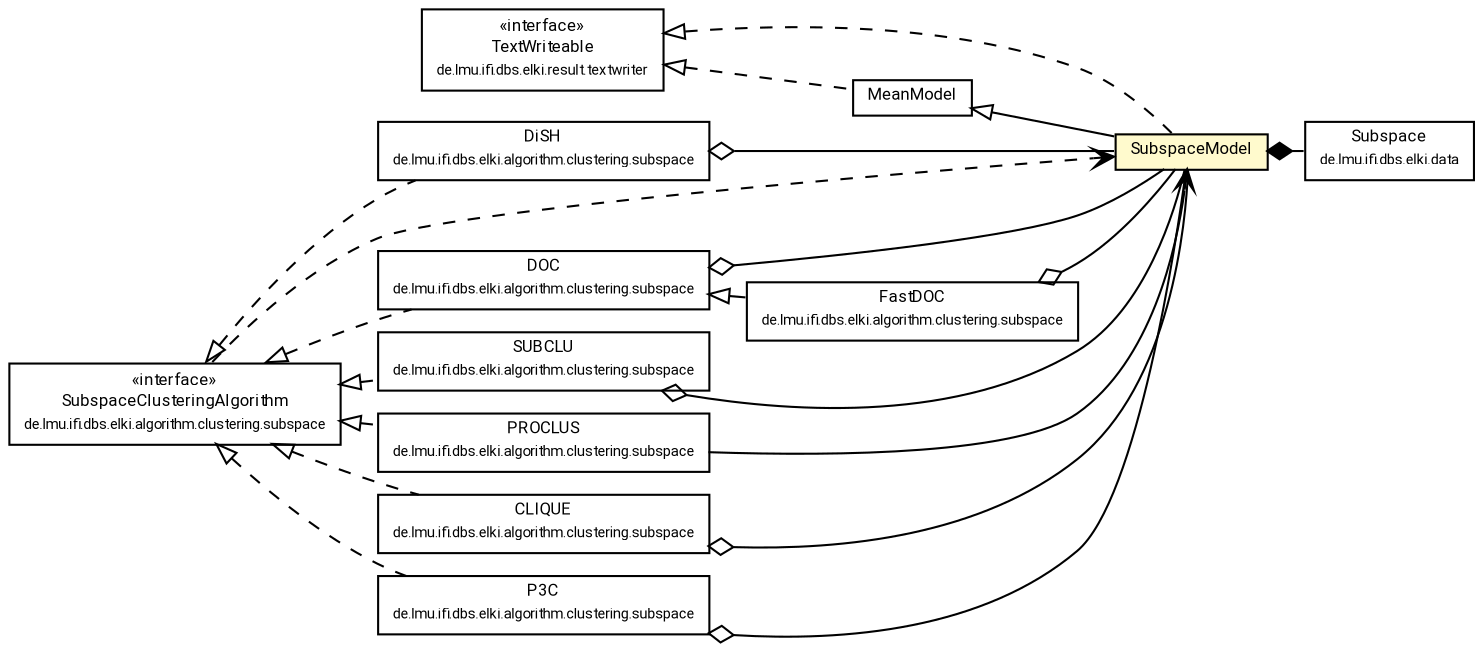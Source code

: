 #!/usr/local/bin/dot
#
# Class diagram 
# Generated by UMLGraph version R5_7_2-60-g0e99a6 (http://www.spinellis.gr/umlgraph/)
#

digraph G {
	graph [fontnames="svg"]
	edge [fontname="Roboto",fontsize=7,labelfontname="Roboto",labelfontsize=7,color="black"];
	node [fontname="Roboto",fontcolor="black",fontsize=8,shape=plaintext,margin=0,width=0,height=0];
	nodesep=0.15;
	ranksep=0.25;
	rankdir=LR;
	// de.lmu.ifi.dbs.elki.algorithm.clustering.subspace.DiSH<V extends de.lmu.ifi.dbs.elki.data.NumberVector>
	c10122094 [label=<<table title="de.lmu.ifi.dbs.elki.algorithm.clustering.subspace.DiSH" border="0" cellborder="1" cellspacing="0" cellpadding="2" href="../../algorithm/clustering/subspace/DiSH.html" target="_parent">
		<tr><td><table border="0" cellspacing="0" cellpadding="1">
		<tr><td align="center" balign="center"> <font face="Roboto">DiSH</font> </td></tr>
		<tr><td align="center" balign="center"> <font face="Roboto" point-size="7.0">de.lmu.ifi.dbs.elki.algorithm.clustering.subspace</font> </td></tr>
		</table></td></tr>
		</table>>, URL="../../algorithm/clustering/subspace/DiSH.html"];
	// de.lmu.ifi.dbs.elki.data.Subspace
	c10122494 [label=<<table title="de.lmu.ifi.dbs.elki.data.Subspace" border="0" cellborder="1" cellspacing="0" cellpadding="2" href="../Subspace.html" target="_parent">
		<tr><td><table border="0" cellspacing="0" cellpadding="1">
		<tr><td align="center" balign="center"> <font face="Roboto">Subspace</font> </td></tr>
		<tr><td align="center" balign="center"> <font face="Roboto" point-size="7.0">de.lmu.ifi.dbs.elki.data</font> </td></tr>
		</table></td></tr>
		</table>>, URL="../Subspace.html"];
	// de.lmu.ifi.dbs.elki.data.model.SubspaceModel
	c10122500 [label=<<table title="de.lmu.ifi.dbs.elki.data.model.SubspaceModel" border="0" cellborder="1" cellspacing="0" cellpadding="2" bgcolor="lemonChiffon" href="SubspaceModel.html" target="_parent">
		<tr><td><table border="0" cellspacing="0" cellpadding="1">
		<tr><td align="center" balign="center"> <font face="Roboto">SubspaceModel</font> </td></tr>
		</table></td></tr>
		</table>>, URL="SubspaceModel.html"];
	// de.lmu.ifi.dbs.elki.data.model.MeanModel
	c10122515 [label=<<table title="de.lmu.ifi.dbs.elki.data.model.MeanModel" border="0" cellborder="1" cellspacing="0" cellpadding="2" href="MeanModel.html" target="_parent">
		<tr><td><table border="0" cellspacing="0" cellpadding="1">
		<tr><td align="center" balign="center"> <font face="Roboto">MeanModel</font> </td></tr>
		</table></td></tr>
		</table>>, URL="MeanModel.html"];
	// de.lmu.ifi.dbs.elki.algorithm.clustering.subspace.DOC<V extends de.lmu.ifi.dbs.elki.data.NumberVector>
	c10122826 [label=<<table title="de.lmu.ifi.dbs.elki.algorithm.clustering.subspace.DOC" border="0" cellborder="1" cellspacing="0" cellpadding="2" href="../../algorithm/clustering/subspace/DOC.html" target="_parent">
		<tr><td><table border="0" cellspacing="0" cellpadding="1">
		<tr><td align="center" balign="center"> <font face="Roboto">DOC</font> </td></tr>
		<tr><td align="center" balign="center"> <font face="Roboto" point-size="7.0">de.lmu.ifi.dbs.elki.algorithm.clustering.subspace</font> </td></tr>
		</table></td></tr>
		</table>>, URL="../../algorithm/clustering/subspace/DOC.html"];
	// de.lmu.ifi.dbs.elki.algorithm.clustering.subspace.FastDOC<V extends de.lmu.ifi.dbs.elki.data.NumberVector>
	c10122828 [label=<<table title="de.lmu.ifi.dbs.elki.algorithm.clustering.subspace.FastDOC" border="0" cellborder="1" cellspacing="0" cellpadding="2" href="../../algorithm/clustering/subspace/FastDOC.html" target="_parent">
		<tr><td><table border="0" cellspacing="0" cellpadding="1">
		<tr><td align="center" balign="center"> <font face="Roboto">FastDOC</font> </td></tr>
		<tr><td align="center" balign="center"> <font face="Roboto" point-size="7.0">de.lmu.ifi.dbs.elki.algorithm.clustering.subspace</font> </td></tr>
		</table></td></tr>
		</table>>, URL="../../algorithm/clustering/subspace/FastDOC.html"];
	// de.lmu.ifi.dbs.elki.algorithm.clustering.subspace.SUBCLU<V extends de.lmu.ifi.dbs.elki.data.NumberVector>
	c10122830 [label=<<table title="de.lmu.ifi.dbs.elki.algorithm.clustering.subspace.SUBCLU" border="0" cellborder="1" cellspacing="0" cellpadding="2" href="../../algorithm/clustering/subspace/SUBCLU.html" target="_parent">
		<tr><td><table border="0" cellspacing="0" cellpadding="1">
		<tr><td align="center" balign="center"> <font face="Roboto">SUBCLU</font> </td></tr>
		<tr><td align="center" balign="center"> <font face="Roboto" point-size="7.0">de.lmu.ifi.dbs.elki.algorithm.clustering.subspace</font> </td></tr>
		</table></td></tr>
		</table>>, URL="../../algorithm/clustering/subspace/SUBCLU.html"];
	// de.lmu.ifi.dbs.elki.algorithm.clustering.subspace.SubspaceClusteringAlgorithm<M extends de.lmu.ifi.dbs.elki.data.model.SubspaceModel>
	c10122834 [label=<<table title="de.lmu.ifi.dbs.elki.algorithm.clustering.subspace.SubspaceClusteringAlgorithm" border="0" cellborder="1" cellspacing="0" cellpadding="2" href="../../algorithm/clustering/subspace/SubspaceClusteringAlgorithm.html" target="_parent">
		<tr><td><table border="0" cellspacing="0" cellpadding="1">
		<tr><td align="center" balign="center"> &#171;interface&#187; </td></tr>
		<tr><td align="center" balign="center"> <font face="Roboto">SubspaceClusteringAlgorithm</font> </td></tr>
		<tr><td align="center" balign="center"> <font face="Roboto" point-size="7.0">de.lmu.ifi.dbs.elki.algorithm.clustering.subspace</font> </td></tr>
		</table></td></tr>
		</table>>, URL="../../algorithm/clustering/subspace/SubspaceClusteringAlgorithm.html"];
	// de.lmu.ifi.dbs.elki.algorithm.clustering.subspace.PROCLUS<V extends de.lmu.ifi.dbs.elki.data.NumberVector>
	c10122839 [label=<<table title="de.lmu.ifi.dbs.elki.algorithm.clustering.subspace.PROCLUS" border="0" cellborder="1" cellspacing="0" cellpadding="2" href="../../algorithm/clustering/subspace/PROCLUS.html" target="_parent">
		<tr><td><table border="0" cellspacing="0" cellpadding="1">
		<tr><td align="center" balign="center"> <font face="Roboto">PROCLUS</font> </td></tr>
		<tr><td align="center" balign="center"> <font face="Roboto" point-size="7.0">de.lmu.ifi.dbs.elki.algorithm.clustering.subspace</font> </td></tr>
		</table></td></tr>
		</table>>, URL="../../algorithm/clustering/subspace/PROCLUS.html"];
	// de.lmu.ifi.dbs.elki.algorithm.clustering.subspace.CLIQUE
	c10122846 [label=<<table title="de.lmu.ifi.dbs.elki.algorithm.clustering.subspace.CLIQUE" border="0" cellborder="1" cellspacing="0" cellpadding="2" href="../../algorithm/clustering/subspace/CLIQUE.html" target="_parent">
		<tr><td><table border="0" cellspacing="0" cellpadding="1">
		<tr><td align="center" balign="center"> <font face="Roboto">CLIQUE</font> </td></tr>
		<tr><td align="center" balign="center"> <font face="Roboto" point-size="7.0">de.lmu.ifi.dbs.elki.algorithm.clustering.subspace</font> </td></tr>
		</table></td></tr>
		</table>>, URL="../../algorithm/clustering/subspace/CLIQUE.html"];
	// de.lmu.ifi.dbs.elki.algorithm.clustering.subspace.P3C<V extends de.lmu.ifi.dbs.elki.data.NumberVector>
	c10122848 [label=<<table title="de.lmu.ifi.dbs.elki.algorithm.clustering.subspace.P3C" border="0" cellborder="1" cellspacing="0" cellpadding="2" href="../../algorithm/clustering/subspace/P3C.html" target="_parent">
		<tr><td><table border="0" cellspacing="0" cellpadding="1">
		<tr><td align="center" balign="center"> <font face="Roboto">P3C</font> </td></tr>
		<tr><td align="center" balign="center"> <font face="Roboto" point-size="7.0">de.lmu.ifi.dbs.elki.algorithm.clustering.subspace</font> </td></tr>
		</table></td></tr>
		</table>>, URL="../../algorithm/clustering/subspace/P3C.html"];
	// de.lmu.ifi.dbs.elki.result.textwriter.TextWriteable
	c10122962 [label=<<table title="de.lmu.ifi.dbs.elki.result.textwriter.TextWriteable" border="0" cellborder="1" cellspacing="0" cellpadding="2" href="../../result/textwriter/TextWriteable.html" target="_parent">
		<tr><td><table border="0" cellspacing="0" cellpadding="1">
		<tr><td align="center" balign="center"> &#171;interface&#187; </td></tr>
		<tr><td align="center" balign="center"> <font face="Roboto">TextWriteable</font> </td></tr>
		<tr><td align="center" balign="center"> <font face="Roboto" point-size="7.0">de.lmu.ifi.dbs.elki.result.textwriter</font> </td></tr>
		</table></td></tr>
		</table>>, URL="../../result/textwriter/TextWriteable.html"];
	// de.lmu.ifi.dbs.elki.algorithm.clustering.subspace.DiSH<V extends de.lmu.ifi.dbs.elki.data.NumberVector> implements de.lmu.ifi.dbs.elki.algorithm.clustering.subspace.SubspaceClusteringAlgorithm<M extends de.lmu.ifi.dbs.elki.data.model.SubspaceModel>
	c10122834 -> c10122094 [arrowtail=empty,style=dashed,dir=back,weight=9];
	// de.lmu.ifi.dbs.elki.algorithm.clustering.subspace.DiSH<V extends de.lmu.ifi.dbs.elki.data.NumberVector> has de.lmu.ifi.dbs.elki.data.model.SubspaceModel
	c10122094 -> c10122500 [arrowhead=none,arrowtail=ediamond,dir=back,weight=4];
	// de.lmu.ifi.dbs.elki.data.model.SubspaceModel extends de.lmu.ifi.dbs.elki.data.model.MeanModel
	c10122515 -> c10122500 [arrowtail=empty,dir=back,weight=10];
	// de.lmu.ifi.dbs.elki.data.model.SubspaceModel implements de.lmu.ifi.dbs.elki.result.textwriter.TextWriteable
	c10122962 -> c10122500 [arrowtail=empty,style=dashed,dir=back,weight=9];
	// de.lmu.ifi.dbs.elki.data.model.SubspaceModel composed de.lmu.ifi.dbs.elki.data.Subspace
	c10122500 -> c10122494 [arrowhead=none,arrowtail=diamond,dir=back,weight=6];
	// de.lmu.ifi.dbs.elki.data.model.MeanModel implements de.lmu.ifi.dbs.elki.result.textwriter.TextWriteable
	c10122962 -> c10122515 [arrowtail=empty,style=dashed,dir=back,weight=9];
	// de.lmu.ifi.dbs.elki.algorithm.clustering.subspace.DOC<V extends de.lmu.ifi.dbs.elki.data.NumberVector> implements de.lmu.ifi.dbs.elki.algorithm.clustering.subspace.SubspaceClusteringAlgorithm<M extends de.lmu.ifi.dbs.elki.data.model.SubspaceModel>
	c10122834 -> c10122826 [arrowtail=empty,style=dashed,dir=back,weight=9];
	// de.lmu.ifi.dbs.elki.algorithm.clustering.subspace.DOC<V extends de.lmu.ifi.dbs.elki.data.NumberVector> has de.lmu.ifi.dbs.elki.data.model.SubspaceModel
	c10122826 -> c10122500 [arrowhead=none,arrowtail=ediamond,dir=back,weight=4];
	// de.lmu.ifi.dbs.elki.algorithm.clustering.subspace.FastDOC<V extends de.lmu.ifi.dbs.elki.data.NumberVector> extends de.lmu.ifi.dbs.elki.algorithm.clustering.subspace.DOC<V extends de.lmu.ifi.dbs.elki.data.NumberVector>
	c10122826 -> c10122828 [arrowtail=empty,dir=back,weight=10];
	// de.lmu.ifi.dbs.elki.algorithm.clustering.subspace.FastDOC<V extends de.lmu.ifi.dbs.elki.data.NumberVector> has de.lmu.ifi.dbs.elki.data.model.SubspaceModel
	c10122828 -> c10122500 [arrowhead=none,arrowtail=ediamond,dir=back,weight=4];
	// de.lmu.ifi.dbs.elki.algorithm.clustering.subspace.SUBCLU<V extends de.lmu.ifi.dbs.elki.data.NumberVector> implements de.lmu.ifi.dbs.elki.algorithm.clustering.subspace.SubspaceClusteringAlgorithm<M extends de.lmu.ifi.dbs.elki.data.model.SubspaceModel>
	c10122834 -> c10122830 [arrowtail=empty,style=dashed,dir=back,weight=9];
	// de.lmu.ifi.dbs.elki.algorithm.clustering.subspace.SUBCLU<V extends de.lmu.ifi.dbs.elki.data.NumberVector> has de.lmu.ifi.dbs.elki.data.model.SubspaceModel
	c10122830 -> c10122500 [arrowhead=none,arrowtail=ediamond,dir=back,weight=4];
	// de.lmu.ifi.dbs.elki.algorithm.clustering.subspace.PROCLUS<V extends de.lmu.ifi.dbs.elki.data.NumberVector> implements de.lmu.ifi.dbs.elki.algorithm.clustering.subspace.SubspaceClusteringAlgorithm<M extends de.lmu.ifi.dbs.elki.data.model.SubspaceModel>
	c10122834 -> c10122839 [arrowtail=empty,style=dashed,dir=back,weight=9];
	// de.lmu.ifi.dbs.elki.algorithm.clustering.subspace.PROCLUS<V extends de.lmu.ifi.dbs.elki.data.NumberVector> navassoc de.lmu.ifi.dbs.elki.data.model.SubspaceModel
	c10122839 -> c10122500 [arrowhead=open,weight=1];
	// de.lmu.ifi.dbs.elki.algorithm.clustering.subspace.CLIQUE implements de.lmu.ifi.dbs.elki.algorithm.clustering.subspace.SubspaceClusteringAlgorithm<M extends de.lmu.ifi.dbs.elki.data.model.SubspaceModel>
	c10122834 -> c10122846 [arrowtail=empty,style=dashed,dir=back,weight=9];
	// de.lmu.ifi.dbs.elki.algorithm.clustering.subspace.CLIQUE has de.lmu.ifi.dbs.elki.data.model.SubspaceModel
	c10122846 -> c10122500 [arrowhead=none,arrowtail=ediamond,dir=back,weight=4];
	// de.lmu.ifi.dbs.elki.algorithm.clustering.subspace.P3C<V extends de.lmu.ifi.dbs.elki.data.NumberVector> implements de.lmu.ifi.dbs.elki.algorithm.clustering.subspace.SubspaceClusteringAlgorithm<M extends de.lmu.ifi.dbs.elki.data.model.SubspaceModel>
	c10122834 -> c10122848 [arrowtail=empty,style=dashed,dir=back,weight=9];
	// de.lmu.ifi.dbs.elki.algorithm.clustering.subspace.P3C<V extends de.lmu.ifi.dbs.elki.data.NumberVector> has de.lmu.ifi.dbs.elki.data.model.SubspaceModel
	c10122848 -> c10122500 [arrowhead=none,arrowtail=ediamond,dir=back,weight=4];
	// de.lmu.ifi.dbs.elki.algorithm.clustering.subspace.SubspaceClusteringAlgorithm<M extends de.lmu.ifi.dbs.elki.data.model.SubspaceModel> depend de.lmu.ifi.dbs.elki.data.model.SubspaceModel
	c10122834 -> c10122500 [arrowhead=open,style=dashed,weight=0];
}

